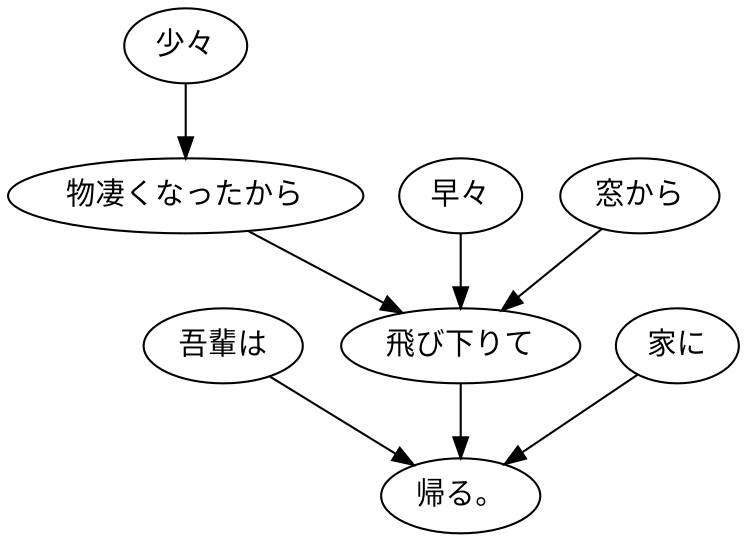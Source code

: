 digraph graph4534 {
	node0 [label="吾輩は"];
	node1 [label="少々"];
	node2 [label="物凄くなったから"];
	node3 [label="早々"];
	node4 [label="窓から"];
	node5 [label="飛び下りて"];
	node6 [label="家に"];
	node7 [label="帰る。"];
	node0 -> node7;
	node1 -> node2;
	node2 -> node5;
	node3 -> node5;
	node4 -> node5;
	node5 -> node7;
	node6 -> node7;
}
